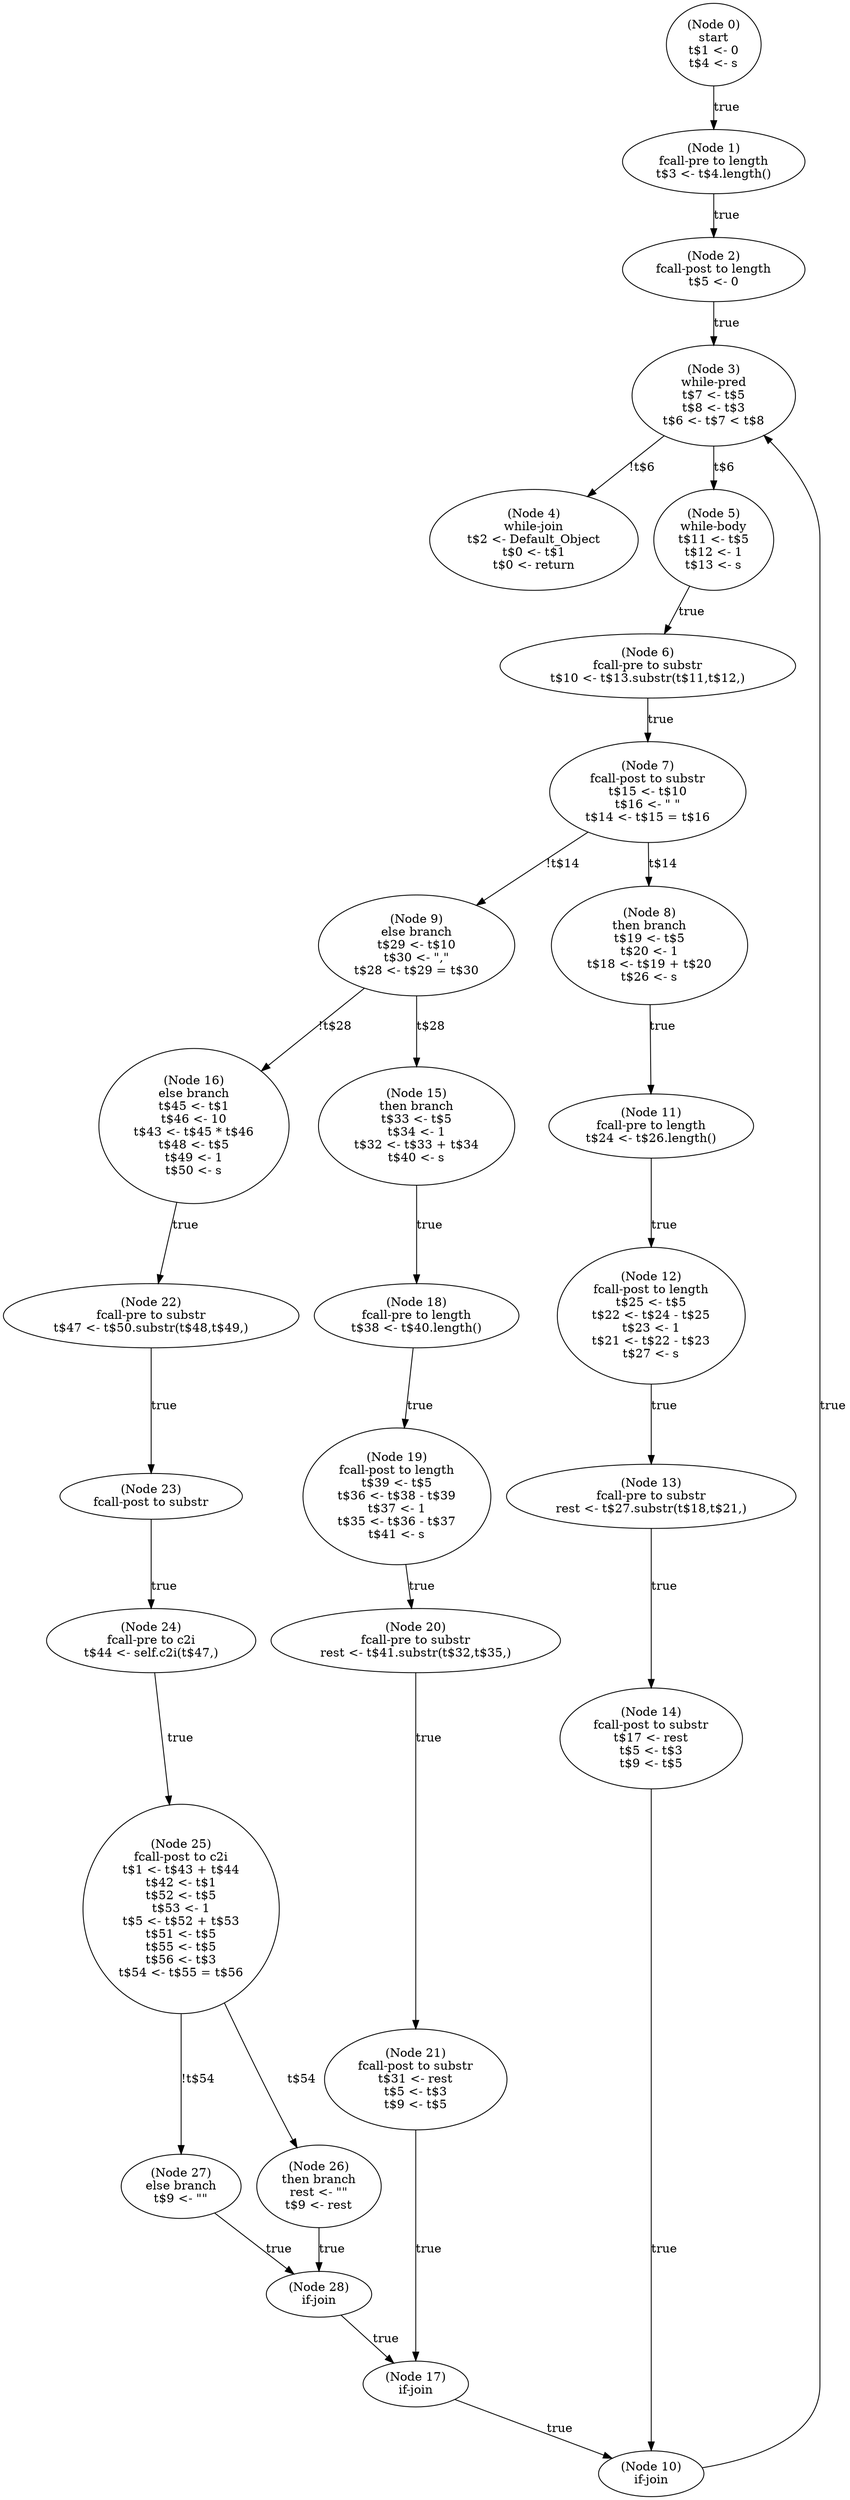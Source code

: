 digraph a2i_aux_pre {
  n0 [label="(Node 0)\nstart\nt$1 <- 0\nt$4 <- s\n"];
 n0 -> n1 [label="true"];
  n1 [label="(Node 1)\nfcall-pre to length\nt$3 <- t$4.length()\n"];
 n1 -> n2 [label="true"];
  n2 [label="(Node 2)\nfcall-post to length\nt$5 <- 0\n"];
 n2 -> n3 [label="true"];
  n3 [label="(Node 3)\nwhile-pred\nt$7 <- t$5\nt$8 <- t$3\nt$6 <- t$7 < t$8\n"];
 n3 -> n4 [label="!t$6"];
 n3 -> n5 [label="t$6"];
  n4 [label="(Node 4)\nwhile-join\nt$2 <- Default_Object\nt$0 <- t$1\nt$0 <- return\n"];
  n5 [label="(Node 5)\nwhile-body\nt$11 <- t$5\nt$12 <- 1\nt$13 <- s\n"];
 n5 -> n6 [label="true"];
  n6 [label="(Node 6)\nfcall-pre to substr\nt$10 <- t$13.substr(t$11,t$12,)\n"];
 n6 -> n7 [label="true"];
  n7 [label="(Node 7)\nfcall-post to substr\nt$15 <- t$10\nt$16 <- \" \"\nt$14 <- t$15 = t$16\n"];
 n7 -> n9 [label="!t$14"];
 n7 -> n8 [label="t$14"];
  n8 [label="(Node 8)\nthen branch\nt$19 <- t$5\nt$20 <- 1\nt$18 <- t$19 + t$20\nt$26 <- s\n"];
 n8 -> n11 [label="true"];
  n9 [label="(Node 9)\nelse branch\nt$29 <- t$10\nt$30 <- \",\"\nt$28 <- t$29 = t$30\n"];
 n9 -> n16 [label="!t$28"];
 n9 -> n15 [label="t$28"];
  n10 [label="(Node 10)\nif-join\n"];
 n10 -> n3 [label="true"];
  n11 [label="(Node 11)\nfcall-pre to length\nt$24 <- t$26.length()\n"];
 n11 -> n12 [label="true"];
  n12 [label="(Node 12)\nfcall-post to length\nt$25 <- t$5\nt$22 <- t$24 - t$25\nt$23 <- 1\nt$21 <- t$22 - t$23\nt$27 <- s\n"];
 n12 -> n13 [label="true"];
  n13 [label="(Node 13)\nfcall-pre to substr\nrest <- t$27.substr(t$18,t$21,)\n"];
 n13 -> n14 [label="true"];
  n14 [label="(Node 14)\nfcall-post to substr\nt$17 <- rest\nt$5 <- t$3\nt$9 <- t$5\n"];
 n14 -> n10 [label="true"];
  n15 [label="(Node 15)\nthen branch\nt$33 <- t$5\nt$34 <- 1\nt$32 <- t$33 + t$34\nt$40 <- s\n"];
 n15 -> n18 [label="true"];
  n16 [label="(Node 16)\nelse branch\nt$45 <- t$1\nt$46 <- 10\nt$43 <- t$45 * t$46\nt$48 <- t$5\nt$49 <- 1\nt$50 <- s\n"];
 n16 -> n22 [label="true"];
  n17 [label="(Node 17)\nif-join\n"];
 n17 -> n10 [label="true"];
  n18 [label="(Node 18)\nfcall-pre to length\nt$38 <- t$40.length()\n"];
 n18 -> n19 [label="true"];
  n19 [label="(Node 19)\nfcall-post to length\nt$39 <- t$5\nt$36 <- t$38 - t$39\nt$37 <- 1\nt$35 <- t$36 - t$37\nt$41 <- s\n"];
 n19 -> n20 [label="true"];
  n20 [label="(Node 20)\nfcall-pre to substr\nrest <- t$41.substr(t$32,t$35,)\n"];
 n20 -> n21 [label="true"];
  n21 [label="(Node 21)\nfcall-post to substr\nt$31 <- rest\nt$5 <- t$3\nt$9 <- t$5\n"];
 n21 -> n17 [label="true"];
  n22 [label="(Node 22)\nfcall-pre to substr\nt$47 <- t$50.substr(t$48,t$49,)\n"];
 n22 -> n23 [label="true"];
  n23 [label="(Node 23)\nfcall-post to substr\n"];
 n23 -> n24 [label="true"];
  n24 [label="(Node 24)\nfcall-pre to c2i\nt$44 <- self.c2i(t$47,)\n"];
 n24 -> n25 [label="true"];
  n25 [label="(Node 25)\nfcall-post to c2i\nt$1 <- t$43 + t$44\nt$42 <- t$1\nt$52 <- t$5\nt$53 <- 1\nt$5 <- t$52 + t$53\nt$51 <- t$5\nt$55 <- t$5\nt$56 <- t$3\nt$54 <- t$55 = t$56\n"];
 n25 -> n27 [label="!t$54"];
 n25 -> n26 [label="t$54"];
  n26 [label="(Node 26)\nthen branch\nrest <- \"\"\nt$9 <- rest\n"];
 n26 -> n28 [label="true"];
  n27 [label="(Node 27)\nelse branch\nt$9 <- \"\"\n"];
 n27 -> n28 [label="true"];
  n28 [label="(Node 28)\nif-join\n"];
 n28 -> n17 [label="true"];
}
